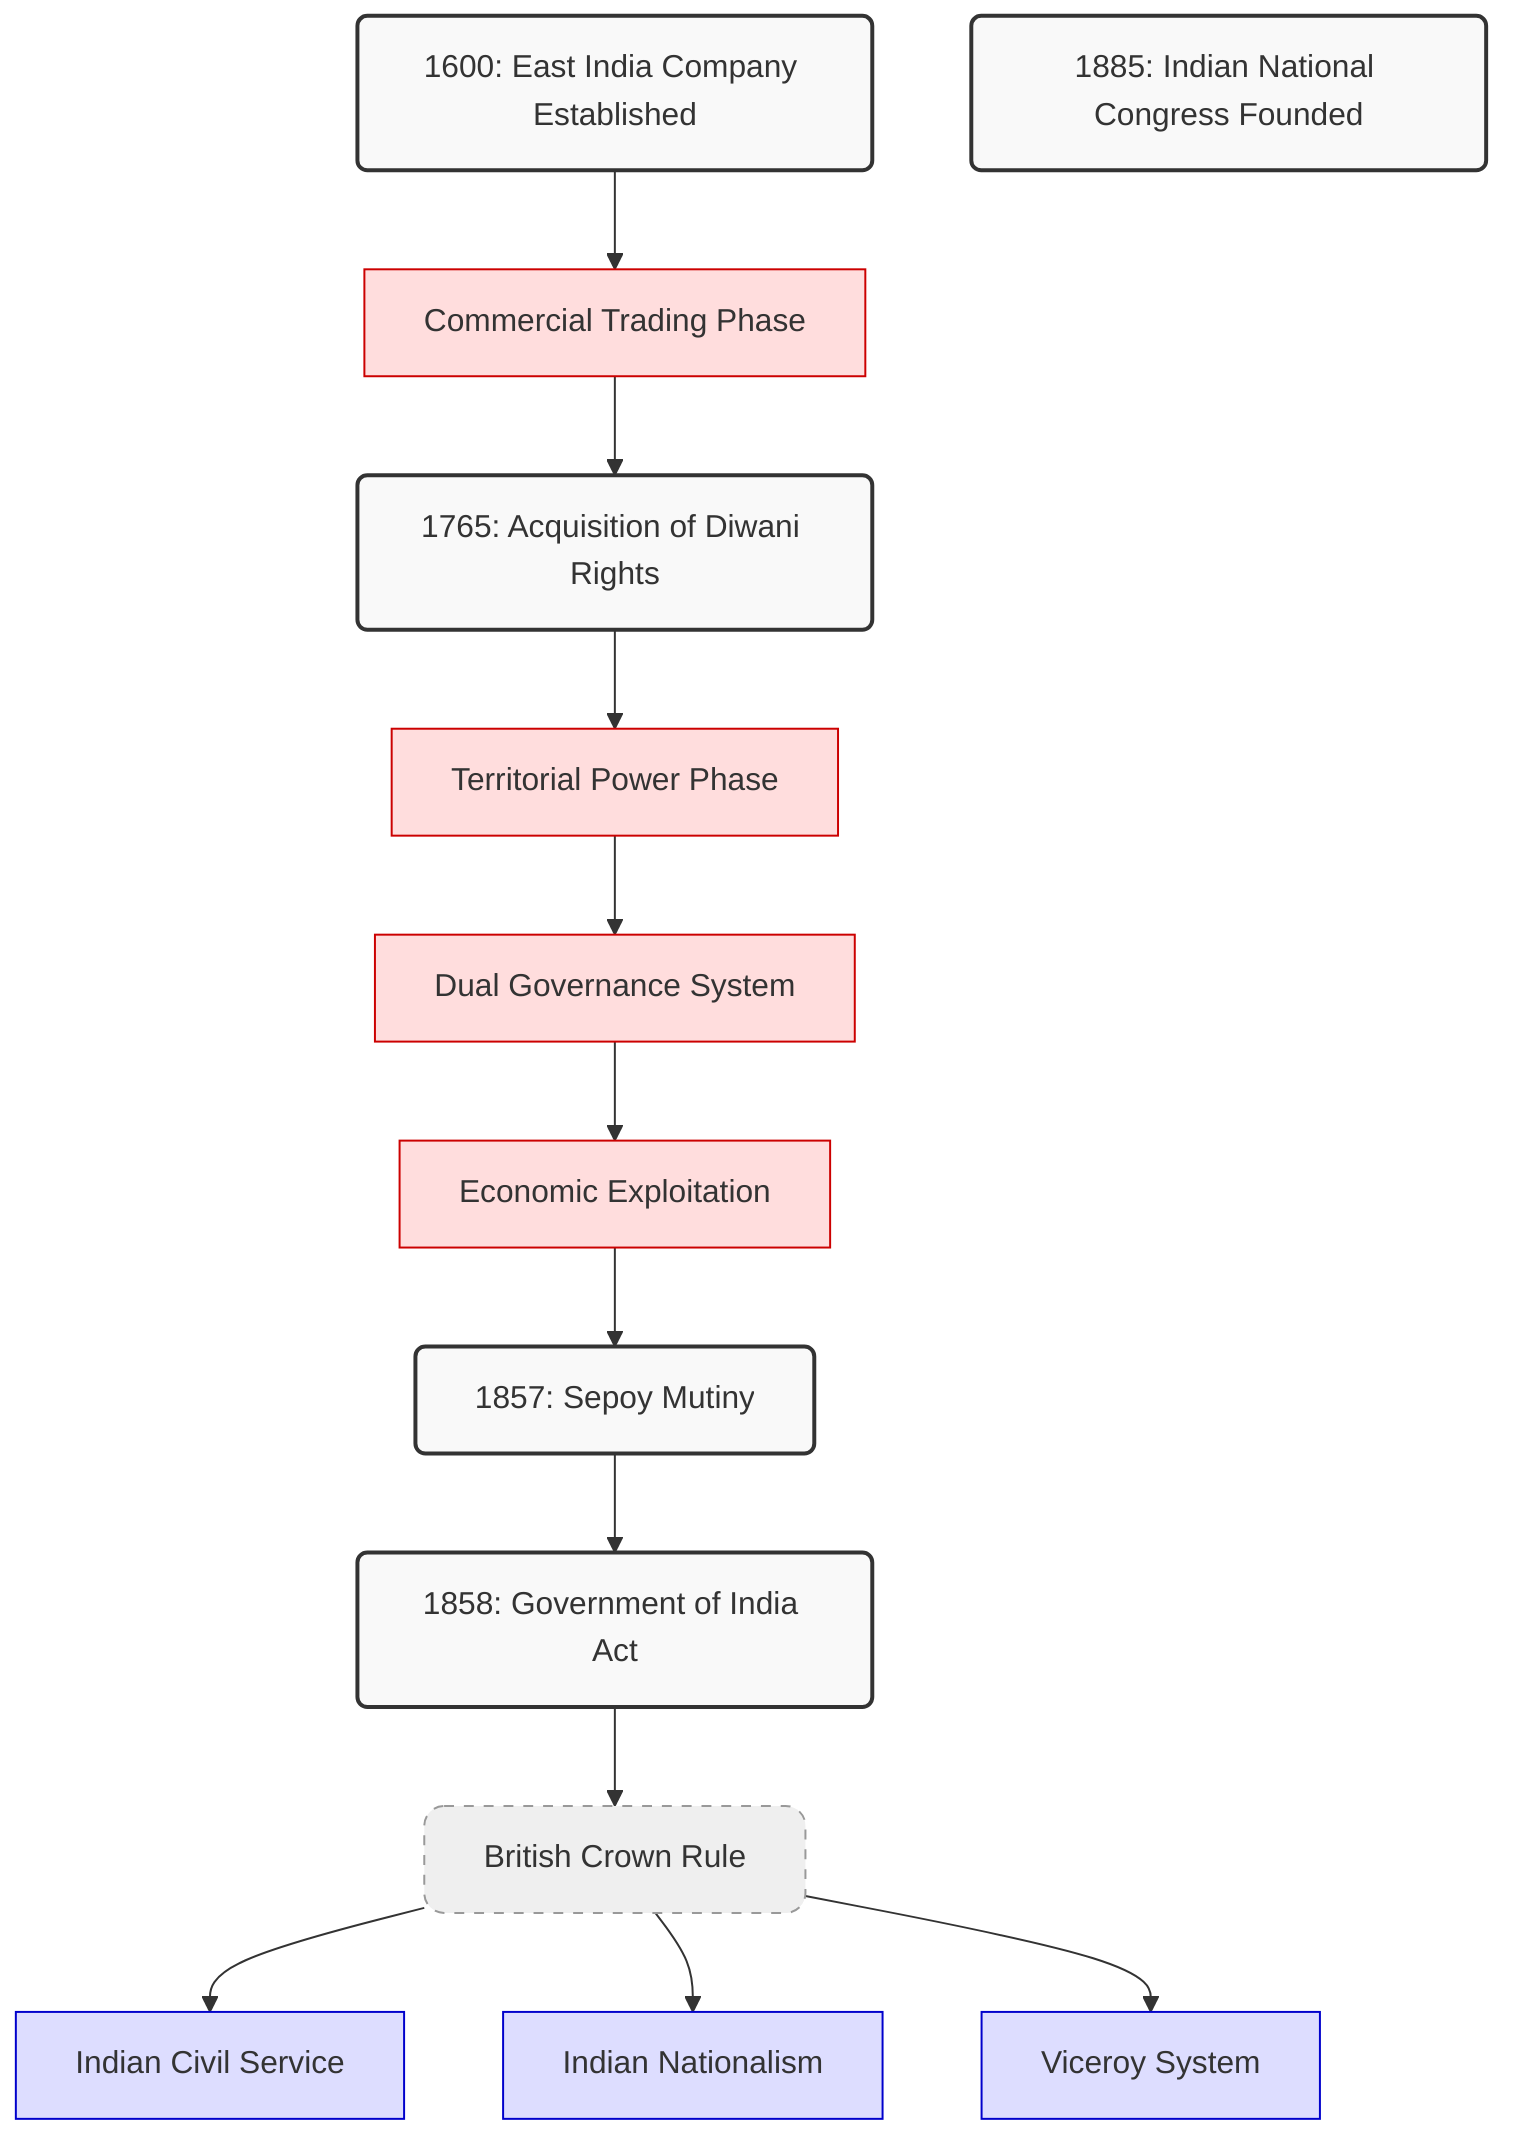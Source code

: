 graph TD

    %% Class Definitions
    classDef timeNode fill:#f9f9f9,stroke:#333,stroke-width:2px,rx:5px,ry:5px
    classDef eicNode fill:#ffdddd,stroke:#cc0000
    classDef crownNode fill:#ddddff,stroke:#0000cc
    classDef indiaNode fill:#ddffdd,stroke:#00cc00
    classDef phaseNode fill:#efefef,stroke:#999999,stroke-width:1px,stroke-dasharray:5 5,rx:10px,ry:10px

    %% Node Definitions
    commercial[Commercial Trading Phase]:::eicNode
    crown[British Crown Rule]:::phaseNode
    dual[Dual Governance System]:::eicNode
    exploitation[Economic Exploitation]:::eicNode
    ics[Indian Civil Service]:::crownNode
    n1600[1600: East India Company Established]:::timeNode
    n1765[1765: Acquisition of Diwani Rights]:::timeNode
    n1857[1857: Sepoy Mutiny]:::timeNode
    n1858[1858: Government of India Act]:::timeNode
    n1885[1885: Indian National Congress Founded]:::timeNode
    nationalism[Indian Nationalism]:::crownNode
    territorial[Territorial Power Phase]:::eicNode
    viceroy[Viceroy System]:::crownNode

    %% Connections
    commercial --> n1765
    crown --> ics
    crown --> nationalism
    crown --> viceroy
    dual --> exploitation
    exploitation --> n1857
    n1600 --> commercial
    n1765 --> territorial
    n1857 --> n1858
    n1858 --> crown
    territorial --> dual